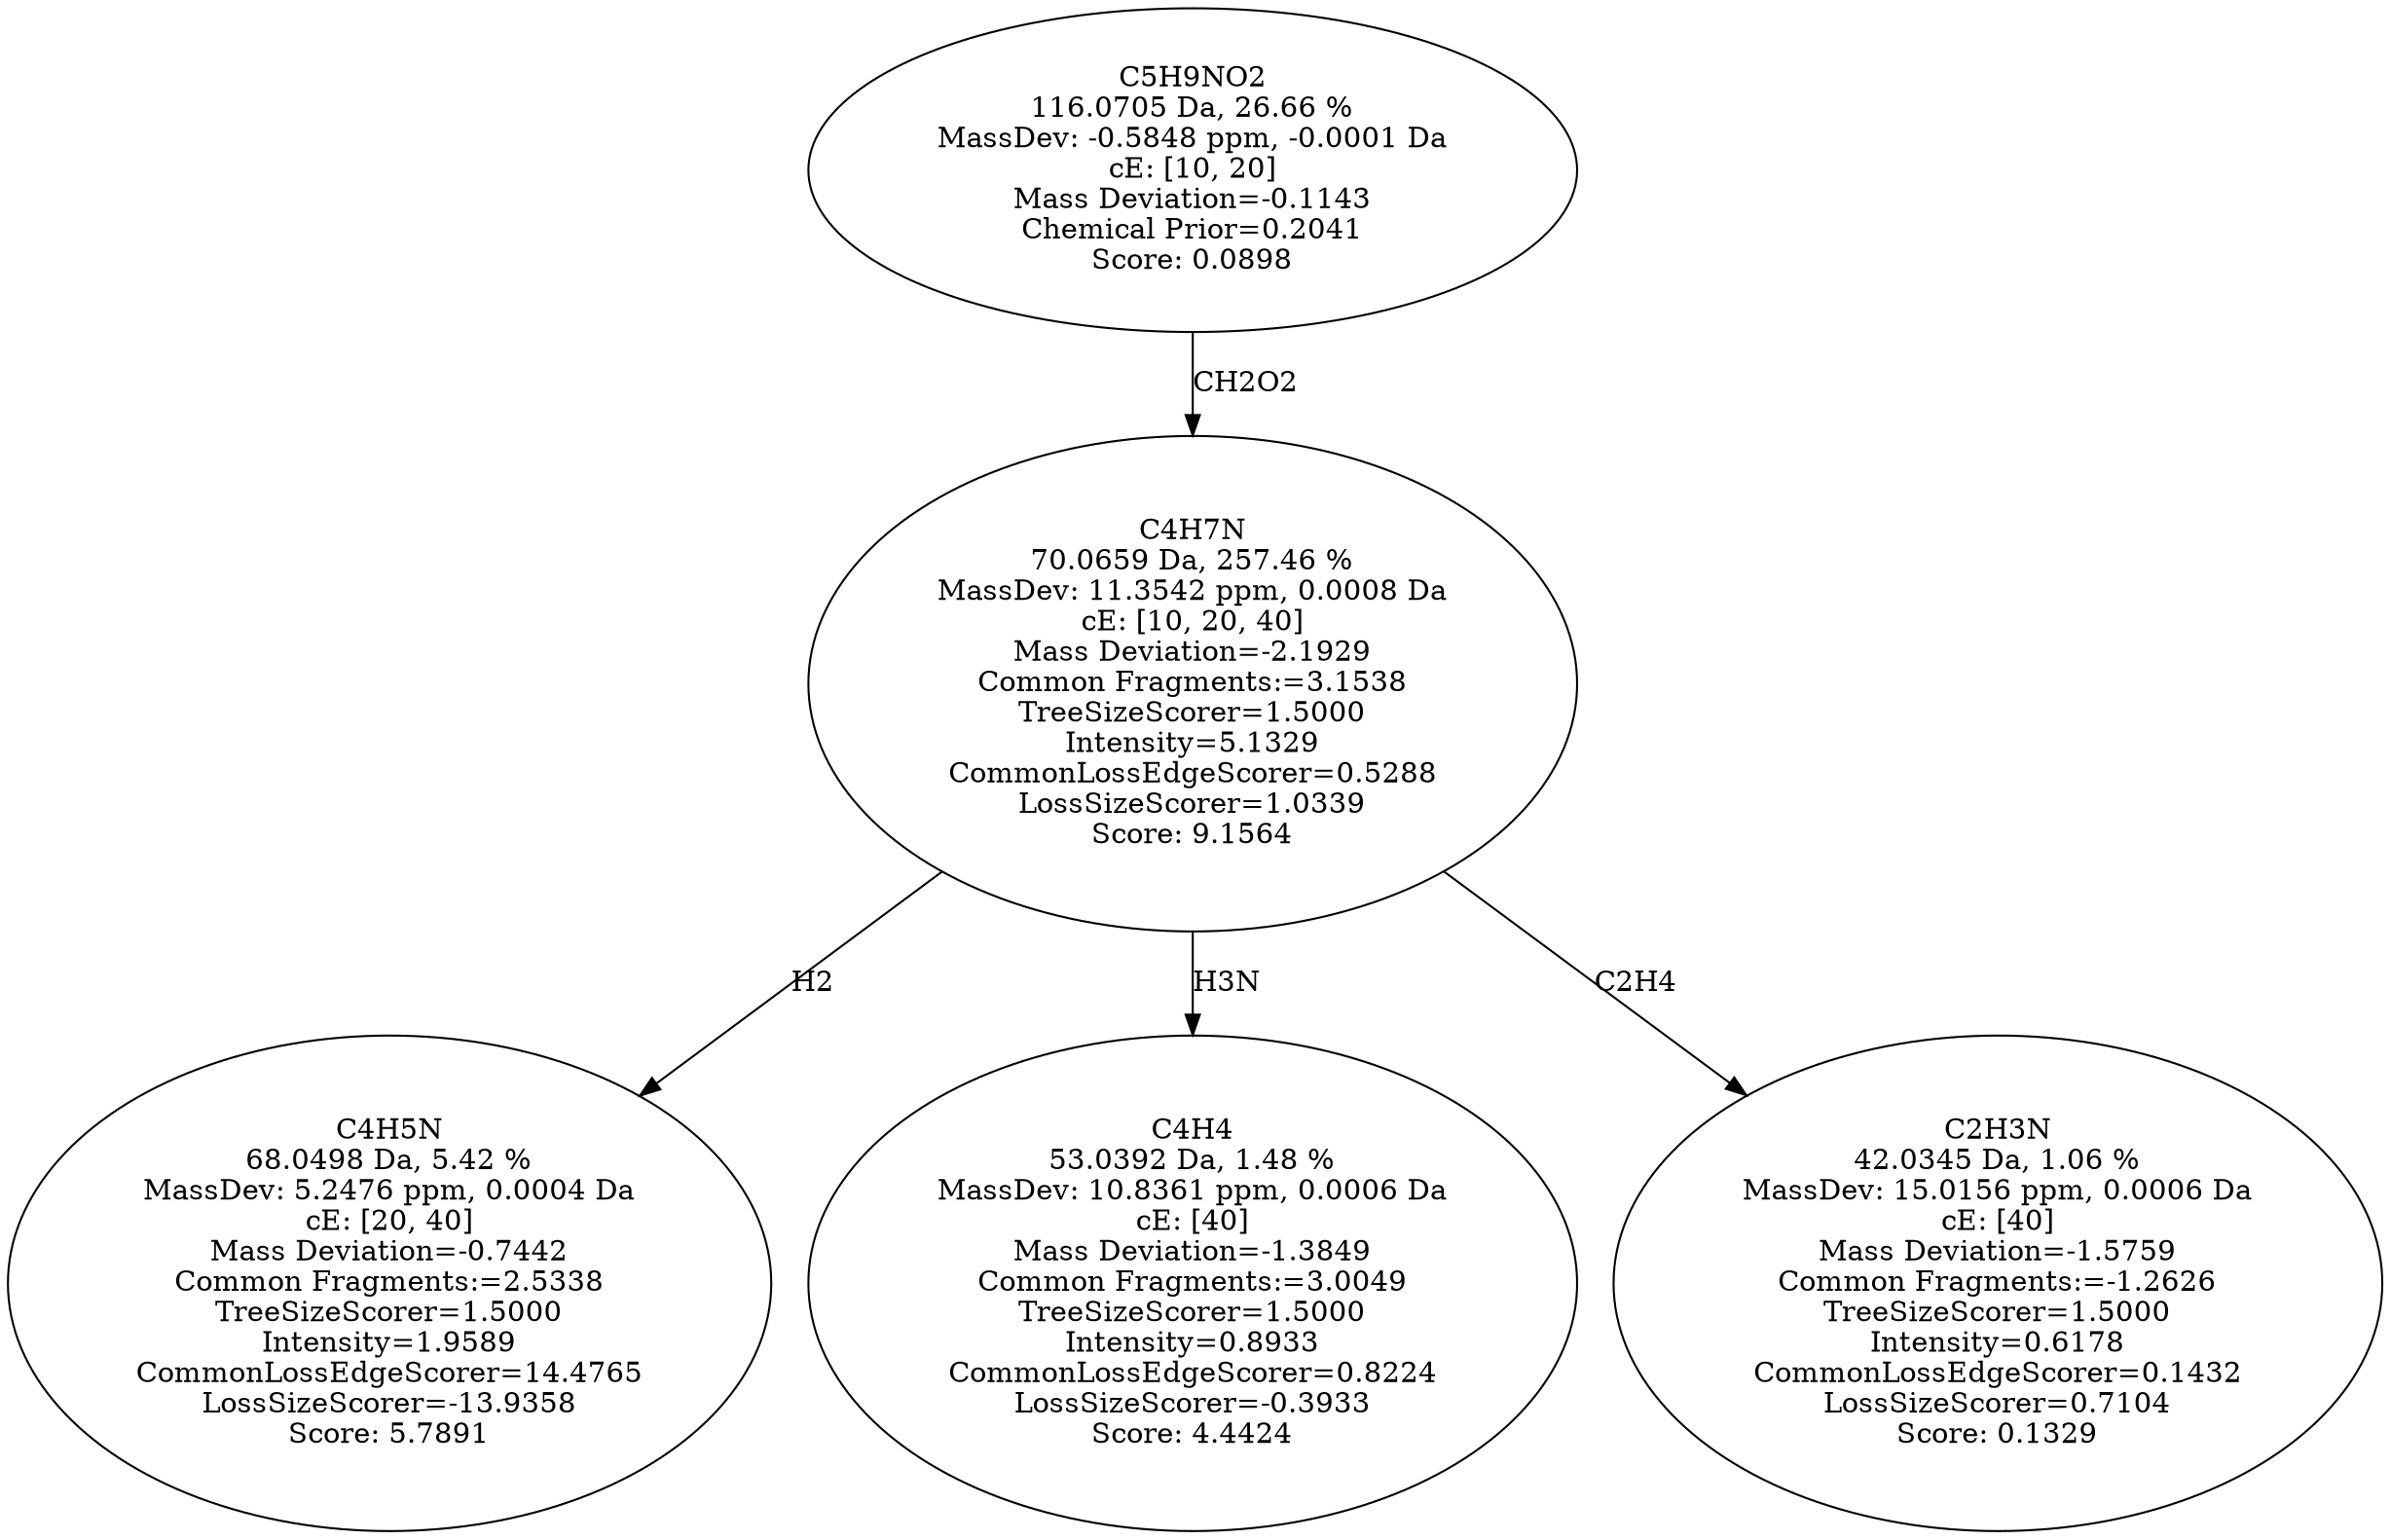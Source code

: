strict digraph {
v1 [label="C4H5N\n68.0498 Da, 5.42 %\nMassDev: 5.2476 ppm, 0.0004 Da\ncE: [20, 40]\nMass Deviation=-0.7442\nCommon Fragments:=2.5338\nTreeSizeScorer=1.5000\nIntensity=1.9589\nCommonLossEdgeScorer=14.4765\nLossSizeScorer=-13.9358\nScore: 5.7891"];
v2 [label="C4H4\n53.0392 Da, 1.48 %\nMassDev: 10.8361 ppm, 0.0006 Da\ncE: [40]\nMass Deviation=-1.3849\nCommon Fragments:=3.0049\nTreeSizeScorer=1.5000\nIntensity=0.8933\nCommonLossEdgeScorer=0.8224\nLossSizeScorer=-0.3933\nScore: 4.4424"];
v3 [label="C2H3N\n42.0345 Da, 1.06 %\nMassDev: 15.0156 ppm, 0.0006 Da\ncE: [40]\nMass Deviation=-1.5759\nCommon Fragments:=-1.2626\nTreeSizeScorer=1.5000\nIntensity=0.6178\nCommonLossEdgeScorer=0.1432\nLossSizeScorer=0.7104\nScore: 0.1329"];
v4 [label="C4H7N\n70.0659 Da, 257.46 %\nMassDev: 11.3542 ppm, 0.0008 Da\ncE: [10, 20, 40]\nMass Deviation=-2.1929\nCommon Fragments:=3.1538\nTreeSizeScorer=1.5000\nIntensity=5.1329\nCommonLossEdgeScorer=0.5288\nLossSizeScorer=1.0339\nScore: 9.1564"];
v5 [label="C5H9NO2\n116.0705 Da, 26.66 %\nMassDev: -0.5848 ppm, -0.0001 Da\ncE: [10, 20]\nMass Deviation=-0.1143\nChemical Prior=0.2041\nScore: 0.0898"];
v4 -> v1 [label="H2"];
v4 -> v2 [label="H3N"];
v4 -> v3 [label="C2H4"];
v5 -> v4 [label="CH2O2"];
}